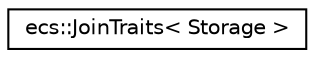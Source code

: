 digraph "Graphical Class Hierarchy"
{
 // LATEX_PDF_SIZE
  edge [fontname="Helvetica",fontsize="10",labelfontname="Helvetica",labelfontsize="10"];
  node [fontname="Helvetica",fontsize="10",shape=record];
  rankdir="LR";
  Node0 [label="ecs::JoinTraits\< Storage \>",height=0.2,width=0.4,color="black", fillcolor="white", style="filled",URL="$structecs_1_1_join_traits_3_01_storage_01_4.html",tooltip="All instances of IsStorage are joinable."];
}
